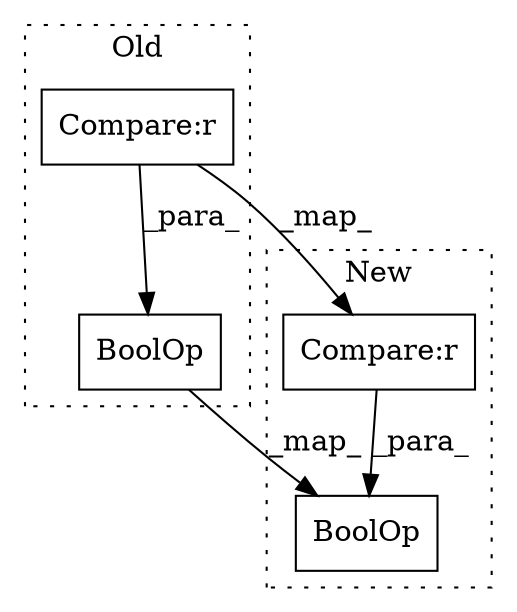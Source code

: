 digraph G {
subgraph cluster0 {
1 [label="BoolOp" a="72" s="3387" l="34" shape="box"];
3 [label="Compare:r" a="40" s="3402" l="19" shape="box"];
label = "Old";
style="dotted";
}
subgraph cluster1 {
2 [label="BoolOp" a="72" s="3584" l="34" shape="box"];
4 [label="Compare:r" a="40" s="3599" l="19" shape="box"];
label = "New";
style="dotted";
}
1 -> 2 [label="_map_"];
3 -> 4 [label="_map_"];
3 -> 1 [label="_para_"];
4 -> 2 [label="_para_"];
}
